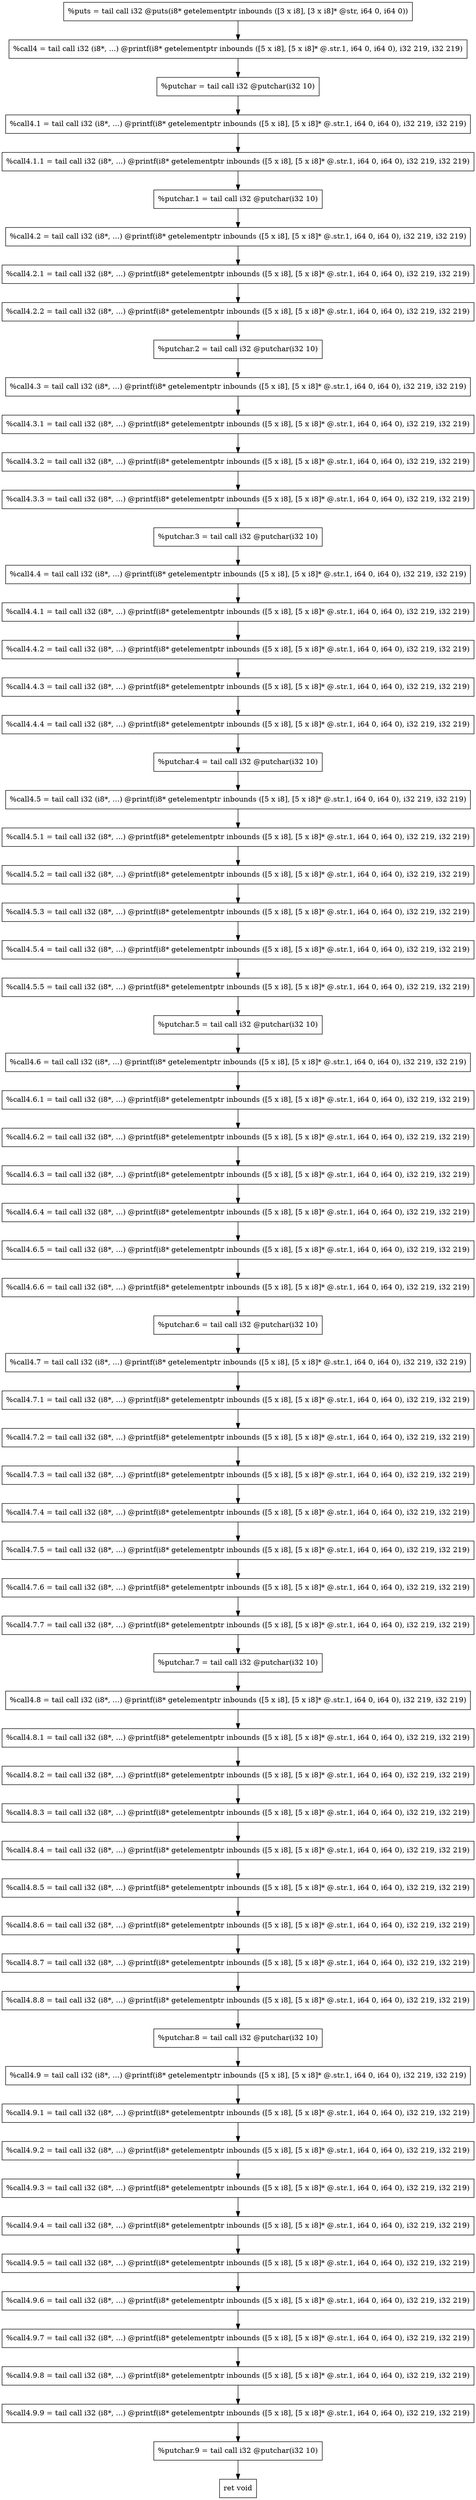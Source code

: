 digraph "CDFG for'func' function" {
	Node0x560fcb3de870[shape=record, label="  %puts = tail call i32 @puts(i8* getelementptr inbounds ([3 x i8], [3 x i8]* @str, i64 0, i64 0))"]
	Node0x560fcb3deaf0[shape=record, label="  %call4 = tail call i32 (i8*, ...) @printf(i8* getelementptr inbounds ([5 x i8], [5 x i8]* @.str.1, i64 0, i64 0), i32 219, i32 219)"]
	Node0x560fcb3decc0[shape=record, label="  %putchar = tail call i32 @putchar(i32 10)"]
	Node0x560fcb3dee00[shape=record, label="  %call4.1 = tail call i32 (i8*, ...) @printf(i8* getelementptr inbounds ([5 x i8], [5 x i8]* @.str.1, i64 0, i64 0), i32 219, i32 219)"]
	Node0x560fcb3def20[shape=record, label="  %call4.1.1 = tail call i32 (i8*, ...) @printf(i8* getelementptr inbounds ([5 x i8], [5 x i8]* @.str.1, i64 0, i64 0), i32 219, i32 219)"]
	Node0x560fcb3df020[shape=record, label="  %putchar.1 = tail call i32 @putchar(i32 10)"]
	Node0x560fcb3df150[shape=record, label="  %call4.2 = tail call i32 (i8*, ...) @printf(i8* getelementptr inbounds ([5 x i8], [5 x i8]* @.str.1, i64 0, i64 0), i32 219, i32 219)"]
	Node0x560fcb3df270[shape=record, label="  %call4.2.1 = tail call i32 (i8*, ...) @printf(i8* getelementptr inbounds ([5 x i8], [5 x i8]* @.str.1, i64 0, i64 0), i32 219, i32 219)"]
	Node0x560fcb3df3a0[shape=record, label="  %call4.2.2 = tail call i32 (i8*, ...) @printf(i8* getelementptr inbounds ([5 x i8], [5 x i8]* @.str.1, i64 0, i64 0), i32 219, i32 219)"]
	Node0x560fcb3df4a0[shape=record, label="  %putchar.2 = tail call i32 @putchar(i32 10)"]
	Node0x560fcb3df5d0[shape=record, label="  %call4.3 = tail call i32 (i8*, ...) @printf(i8* getelementptr inbounds ([5 x i8], [5 x i8]* @.str.1, i64 0, i64 0), i32 219, i32 219)"]
	Node0x560fcb3df6f0[shape=record, label="  %call4.3.1 = tail call i32 (i8*, ...) @printf(i8* getelementptr inbounds ([5 x i8], [5 x i8]* @.str.1, i64 0, i64 0), i32 219, i32 219)"]
	Node0x560fcb3df9c0[shape=record, label="  %call4.3.2 = tail call i32 (i8*, ...) @printf(i8* getelementptr inbounds ([5 x i8], [5 x i8]* @.str.1, i64 0, i64 0), i32 219, i32 219)"]
	Node0x560fcb3dfaf0[shape=record, label="  %call4.3.3 = tail call i32 (i8*, ...) @printf(i8* getelementptr inbounds ([5 x i8], [5 x i8]* @.str.1, i64 0, i64 0), i32 219, i32 219)"]
	Node0x560fcb3dfbf0[shape=record, label="  %putchar.3 = tail call i32 @putchar(i32 10)"]
	Node0x560fcb3dfd20[shape=record, label="  %call4.4 = tail call i32 (i8*, ...) @printf(i8* getelementptr inbounds ([5 x i8], [5 x i8]* @.str.1, i64 0, i64 0), i32 219, i32 219)"]
	Node0x560fcb3dfe40[shape=record, label="  %call4.4.1 = tail call i32 (i8*, ...) @printf(i8* getelementptr inbounds ([5 x i8], [5 x i8]* @.str.1, i64 0, i64 0), i32 219, i32 219)"]
	Node0x560fcb3dff70[shape=record, label="  %call4.4.2 = tail call i32 (i8*, ...) @printf(i8* getelementptr inbounds ([5 x i8], [5 x i8]* @.str.1, i64 0, i64 0), i32 219, i32 219)"]
	Node0x560fcb3e00a0[shape=record, label="  %call4.4.3 = tail call i32 (i8*, ...) @printf(i8* getelementptr inbounds ([5 x i8], [5 x i8]* @.str.1, i64 0, i64 0), i32 219, i32 219)"]
	Node0x560fcb3e01d0[shape=record, label="  %call4.4.4 = tail call i32 (i8*, ...) @printf(i8* getelementptr inbounds ([5 x i8], [5 x i8]* @.str.1, i64 0, i64 0), i32 219, i32 219)"]
	Node0x560fcb3e02d0[shape=record, label="  %putchar.4 = tail call i32 @putchar(i32 10)"]
	Node0x560fcb3e0400[shape=record, label="  %call4.5 = tail call i32 (i8*, ...) @printf(i8* getelementptr inbounds ([5 x i8], [5 x i8]* @.str.1, i64 0, i64 0), i32 219, i32 219)"]
	Node0x560fcb3e0520[shape=record, label="  %call4.5.1 = tail call i32 (i8*, ...) @printf(i8* getelementptr inbounds ([5 x i8], [5 x i8]* @.str.1, i64 0, i64 0), i32 219, i32 219)"]
	Node0x560fcb3e0650[shape=record, label="  %call4.5.2 = tail call i32 (i8*, ...) @printf(i8* getelementptr inbounds ([5 x i8], [5 x i8]* @.str.1, i64 0, i64 0), i32 219, i32 219)"]
	Node0x560fcb3e0aa0[shape=record, label="  %call4.5.3 = tail call i32 (i8*, ...) @printf(i8* getelementptr inbounds ([5 x i8], [5 x i8]* @.str.1, i64 0, i64 0), i32 219, i32 219)"]
	Node0x560fcb3e0bd0[shape=record, label="  %call4.5.4 = tail call i32 (i8*, ...) @printf(i8* getelementptr inbounds ([5 x i8], [5 x i8]* @.str.1, i64 0, i64 0), i32 219, i32 219)"]
	Node0x560fcb3e0d00[shape=record, label="  %call4.5.5 = tail call i32 (i8*, ...) @printf(i8* getelementptr inbounds ([5 x i8], [5 x i8]* @.str.1, i64 0, i64 0), i32 219, i32 219)"]
	Node0x560fcb3e0e00[shape=record, label="  %putchar.5 = tail call i32 @putchar(i32 10)"]
	Node0x560fcb3e0f30[shape=record, label="  %call4.6 = tail call i32 (i8*, ...) @printf(i8* getelementptr inbounds ([5 x i8], [5 x i8]* @.str.1, i64 0, i64 0), i32 219, i32 219)"]
	Node0x560fcb3e1050[shape=record, label="  %call4.6.1 = tail call i32 (i8*, ...) @printf(i8* getelementptr inbounds ([5 x i8], [5 x i8]* @.str.1, i64 0, i64 0), i32 219, i32 219)"]
	Node0x560fcb3e1180[shape=record, label="  %call4.6.2 = tail call i32 (i8*, ...) @printf(i8* getelementptr inbounds ([5 x i8], [5 x i8]* @.str.1, i64 0, i64 0), i32 219, i32 219)"]
	Node0x560fcb3e12b0[shape=record, label="  %call4.6.3 = tail call i32 (i8*, ...) @printf(i8* getelementptr inbounds ([5 x i8], [5 x i8]* @.str.1, i64 0, i64 0), i32 219, i32 219)"]
	Node0x560fcb3e13e0[shape=record, label="  %call4.6.4 = tail call i32 (i8*, ...) @printf(i8* getelementptr inbounds ([5 x i8], [5 x i8]* @.str.1, i64 0, i64 0), i32 219, i32 219)"]
	Node0x560fcb3e1510[shape=record, label="  %call4.6.5 = tail call i32 (i8*, ...) @printf(i8* getelementptr inbounds ([5 x i8], [5 x i8]* @.str.1, i64 0, i64 0), i32 219, i32 219)"]
	Node0x560fcb3e1640[shape=record, label="  %call4.6.6 = tail call i32 (i8*, ...) @printf(i8* getelementptr inbounds ([5 x i8], [5 x i8]* @.str.1, i64 0, i64 0), i32 219, i32 219)"]
	Node0x560fcb3e1740[shape=record, label="  %putchar.6 = tail call i32 @putchar(i32 10)"]
	Node0x560fcb3e1870[shape=record, label="  %call4.7 = tail call i32 (i8*, ...) @printf(i8* getelementptr inbounds ([5 x i8], [5 x i8]* @.str.1, i64 0, i64 0), i32 219, i32 219)"]
	Node0x560fcb3e1990[shape=record, label="  %call4.7.1 = tail call i32 (i8*, ...) @printf(i8* getelementptr inbounds ([5 x i8], [5 x i8]* @.str.1, i64 0, i64 0), i32 219, i32 219)"]
	Node0x560fcb3e1ac0[shape=record, label="  %call4.7.2 = tail call i32 (i8*, ...) @printf(i8* getelementptr inbounds ([5 x i8], [5 x i8]* @.str.1, i64 0, i64 0), i32 219, i32 219)"]
	Node0x560fcb3e1bf0[shape=record, label="  %call4.7.3 = tail call i32 (i8*, ...) @printf(i8* getelementptr inbounds ([5 x i8], [5 x i8]* @.str.1, i64 0, i64 0), i32 219, i32 219)"]
	Node0x560fcb3e1d20[shape=record, label="  %call4.7.4 = tail call i32 (i8*, ...) @printf(i8* getelementptr inbounds ([5 x i8], [5 x i8]* @.str.1, i64 0, i64 0), i32 219, i32 219)"]
	Node0x560fcb3e2660[shape=record, label="  %call4.7.5 = tail call i32 (i8*, ...) @printf(i8* getelementptr inbounds ([5 x i8], [5 x i8]* @.str.1, i64 0, i64 0), i32 219, i32 219)"]
	Node0x560fcb3e2790[shape=record, label="  %call4.7.6 = tail call i32 (i8*, ...) @printf(i8* getelementptr inbounds ([5 x i8], [5 x i8]* @.str.1, i64 0, i64 0), i32 219, i32 219)"]
	Node0x560fcb3e28c0[shape=record, label="  %call4.7.7 = tail call i32 (i8*, ...) @printf(i8* getelementptr inbounds ([5 x i8], [5 x i8]* @.str.1, i64 0, i64 0), i32 219, i32 219)"]
	Node0x560fcb3e29c0[shape=record, label="  %putchar.7 = tail call i32 @putchar(i32 10)"]
	Node0x560fcb3e2af0[shape=record, label="  %call4.8 = tail call i32 (i8*, ...) @printf(i8* getelementptr inbounds ([5 x i8], [5 x i8]* @.str.1, i64 0, i64 0), i32 219, i32 219)"]
	Node0x560fcb3e2c10[shape=record, label="  %call4.8.1 = tail call i32 (i8*, ...) @printf(i8* getelementptr inbounds ([5 x i8], [5 x i8]* @.str.1, i64 0, i64 0), i32 219, i32 219)"]
	Node0x560fcb3e2d40[shape=record, label="  %call4.8.2 = tail call i32 (i8*, ...) @printf(i8* getelementptr inbounds ([5 x i8], [5 x i8]* @.str.1, i64 0, i64 0), i32 219, i32 219)"]
	Node0x560fcb3e3490[shape=record, label="  %call4.8.3 = tail call i32 (i8*, ...) @printf(i8* getelementptr inbounds ([5 x i8], [5 x i8]* @.str.1, i64 0, i64 0), i32 219, i32 219)"]
	Node0x560fcb3e35c0[shape=record, label="  %call4.8.4 = tail call i32 (i8*, ...) @printf(i8* getelementptr inbounds ([5 x i8], [5 x i8]* @.str.1, i64 0, i64 0), i32 219, i32 219)"]
	Node0x560fcb3e36f0[shape=record, label="  %call4.8.5 = tail call i32 (i8*, ...) @printf(i8* getelementptr inbounds ([5 x i8], [5 x i8]* @.str.1, i64 0, i64 0), i32 219, i32 219)"]
	Node0x560fcb3e3820[shape=record, label="  %call4.8.6 = tail call i32 (i8*, ...) @printf(i8* getelementptr inbounds ([5 x i8], [5 x i8]* @.str.1, i64 0, i64 0), i32 219, i32 219)"]
	Node0x560fcb3e3950[shape=record, label="  %call4.8.7 = tail call i32 (i8*, ...) @printf(i8* getelementptr inbounds ([5 x i8], [5 x i8]* @.str.1, i64 0, i64 0), i32 219, i32 219)"]
	Node0x560fcb3e3a80[shape=record, label="  %call4.8.8 = tail call i32 (i8*, ...) @printf(i8* getelementptr inbounds ([5 x i8], [5 x i8]* @.str.1, i64 0, i64 0), i32 219, i32 219)"]
	Node0x560fcb3e3b80[shape=record, label="  %putchar.8 = tail call i32 @putchar(i32 10)"]
	Node0x560fcb3e3cb0[shape=record, label="  %call4.9 = tail call i32 (i8*, ...) @printf(i8* getelementptr inbounds ([5 x i8], [5 x i8]* @.str.1, i64 0, i64 0), i32 219, i32 219)"]
	Node0x560fcb3e3dd0[shape=record, label="  %call4.9.1 = tail call i32 (i8*, ...) @printf(i8* getelementptr inbounds ([5 x i8], [5 x i8]* @.str.1, i64 0, i64 0), i32 219, i32 219)"]
	Node0x560fcb3e3f00[shape=record, label="  %call4.9.2 = tail call i32 (i8*, ...) @printf(i8* getelementptr inbounds ([5 x i8], [5 x i8]* @.str.1, i64 0, i64 0), i32 219, i32 219)"]
	Node0x560fcb3e4030[shape=record, label="  %call4.9.3 = tail call i32 (i8*, ...) @printf(i8* getelementptr inbounds ([5 x i8], [5 x i8]* @.str.1, i64 0, i64 0), i32 219, i32 219)"]
	Node0x560fcb3e4160[shape=record, label="  %call4.9.4 = tail call i32 (i8*, ...) @printf(i8* getelementptr inbounds ([5 x i8], [5 x i8]* @.str.1, i64 0, i64 0), i32 219, i32 219)"]
	Node0x560fcb3e4290[shape=record, label="  %call4.9.5 = tail call i32 (i8*, ...) @printf(i8* getelementptr inbounds ([5 x i8], [5 x i8]* @.str.1, i64 0, i64 0), i32 219, i32 219)"]
	Node0x560fcb3e43c0[shape=record, label="  %call4.9.6 = tail call i32 (i8*, ...) @printf(i8* getelementptr inbounds ([5 x i8], [5 x i8]* @.str.1, i64 0, i64 0), i32 219, i32 219)"]
	Node0x560fcb3e44f0[shape=record, label="  %call4.9.7 = tail call i32 (i8*, ...) @printf(i8* getelementptr inbounds ([5 x i8], [5 x i8]* @.str.1, i64 0, i64 0), i32 219, i32 219)"]
	Node0x560fcb3e4620[shape=record, label="  %call4.9.8 = tail call i32 (i8*, ...) @printf(i8* getelementptr inbounds ([5 x i8], [5 x i8]* @.str.1, i64 0, i64 0), i32 219, i32 219)"]
	Node0x560fcb3e4750[shape=record, label="  %call4.9.9 = tail call i32 (i8*, ...) @printf(i8* getelementptr inbounds ([5 x i8], [5 x i8]* @.str.1, i64 0, i64 0), i32 219, i32 219)"]
	Node0x560fcb3e4850[shape=record, label="  %putchar.9 = tail call i32 @putchar(i32 10)"]
	Node0x560fcb3e4920[shape=record, label="  ret void"]
	Node0x560fcb3de870 -> Node0x560fcb3deaf0
	Node0x560fcb3deaf0 -> Node0x560fcb3decc0
	Node0x560fcb3decc0 -> Node0x560fcb3dee00
	Node0x560fcb3dee00 -> Node0x560fcb3def20
	Node0x560fcb3def20 -> Node0x560fcb3df020
	Node0x560fcb3df020 -> Node0x560fcb3df150
	Node0x560fcb3df150 -> Node0x560fcb3df270
	Node0x560fcb3df270 -> Node0x560fcb3df3a0
	Node0x560fcb3df3a0 -> Node0x560fcb3df4a0
	Node0x560fcb3df4a0 -> Node0x560fcb3df5d0
	Node0x560fcb3df5d0 -> Node0x560fcb3df6f0
	Node0x560fcb3df6f0 -> Node0x560fcb3df9c0
	Node0x560fcb3df9c0 -> Node0x560fcb3dfaf0
	Node0x560fcb3dfaf0 -> Node0x560fcb3dfbf0
	Node0x560fcb3dfbf0 -> Node0x560fcb3dfd20
	Node0x560fcb3dfd20 -> Node0x560fcb3dfe40
	Node0x560fcb3dfe40 -> Node0x560fcb3dff70
	Node0x560fcb3dff70 -> Node0x560fcb3e00a0
	Node0x560fcb3e00a0 -> Node0x560fcb3e01d0
	Node0x560fcb3e01d0 -> Node0x560fcb3e02d0
	Node0x560fcb3e02d0 -> Node0x560fcb3e0400
	Node0x560fcb3e0400 -> Node0x560fcb3e0520
	Node0x560fcb3e0520 -> Node0x560fcb3e0650
	Node0x560fcb3e0650 -> Node0x560fcb3e0aa0
	Node0x560fcb3e0aa0 -> Node0x560fcb3e0bd0
	Node0x560fcb3e0bd0 -> Node0x560fcb3e0d00
	Node0x560fcb3e0d00 -> Node0x560fcb3e0e00
	Node0x560fcb3e0e00 -> Node0x560fcb3e0f30
	Node0x560fcb3e0f30 -> Node0x560fcb3e1050
	Node0x560fcb3e1050 -> Node0x560fcb3e1180
	Node0x560fcb3e1180 -> Node0x560fcb3e12b0
	Node0x560fcb3e12b0 -> Node0x560fcb3e13e0
	Node0x560fcb3e13e0 -> Node0x560fcb3e1510
	Node0x560fcb3e1510 -> Node0x560fcb3e1640
	Node0x560fcb3e1640 -> Node0x560fcb3e1740
	Node0x560fcb3e1740 -> Node0x560fcb3e1870
	Node0x560fcb3e1870 -> Node0x560fcb3e1990
	Node0x560fcb3e1990 -> Node0x560fcb3e1ac0
	Node0x560fcb3e1ac0 -> Node0x560fcb3e1bf0
	Node0x560fcb3e1bf0 -> Node0x560fcb3e1d20
	Node0x560fcb3e1d20 -> Node0x560fcb3e2660
	Node0x560fcb3e2660 -> Node0x560fcb3e2790
	Node0x560fcb3e2790 -> Node0x560fcb3e28c0
	Node0x560fcb3e28c0 -> Node0x560fcb3e29c0
	Node0x560fcb3e29c0 -> Node0x560fcb3e2af0
	Node0x560fcb3e2af0 -> Node0x560fcb3e2c10
	Node0x560fcb3e2c10 -> Node0x560fcb3e2d40
	Node0x560fcb3e2d40 -> Node0x560fcb3e3490
	Node0x560fcb3e3490 -> Node0x560fcb3e35c0
	Node0x560fcb3e35c0 -> Node0x560fcb3e36f0
	Node0x560fcb3e36f0 -> Node0x560fcb3e3820
	Node0x560fcb3e3820 -> Node0x560fcb3e3950
	Node0x560fcb3e3950 -> Node0x560fcb3e3a80
	Node0x560fcb3e3a80 -> Node0x560fcb3e3b80
	Node0x560fcb3e3b80 -> Node0x560fcb3e3cb0
	Node0x560fcb3e3cb0 -> Node0x560fcb3e3dd0
	Node0x560fcb3e3dd0 -> Node0x560fcb3e3f00
	Node0x560fcb3e3f00 -> Node0x560fcb3e4030
	Node0x560fcb3e4030 -> Node0x560fcb3e4160
	Node0x560fcb3e4160 -> Node0x560fcb3e4290
	Node0x560fcb3e4290 -> Node0x560fcb3e43c0
	Node0x560fcb3e43c0 -> Node0x560fcb3e44f0
	Node0x560fcb3e44f0 -> Node0x560fcb3e4620
	Node0x560fcb3e4620 -> Node0x560fcb3e4750
	Node0x560fcb3e4750 -> Node0x560fcb3e4850
	Node0x560fcb3e4850 -> Node0x560fcb3e4920
edge [color=red]
}
